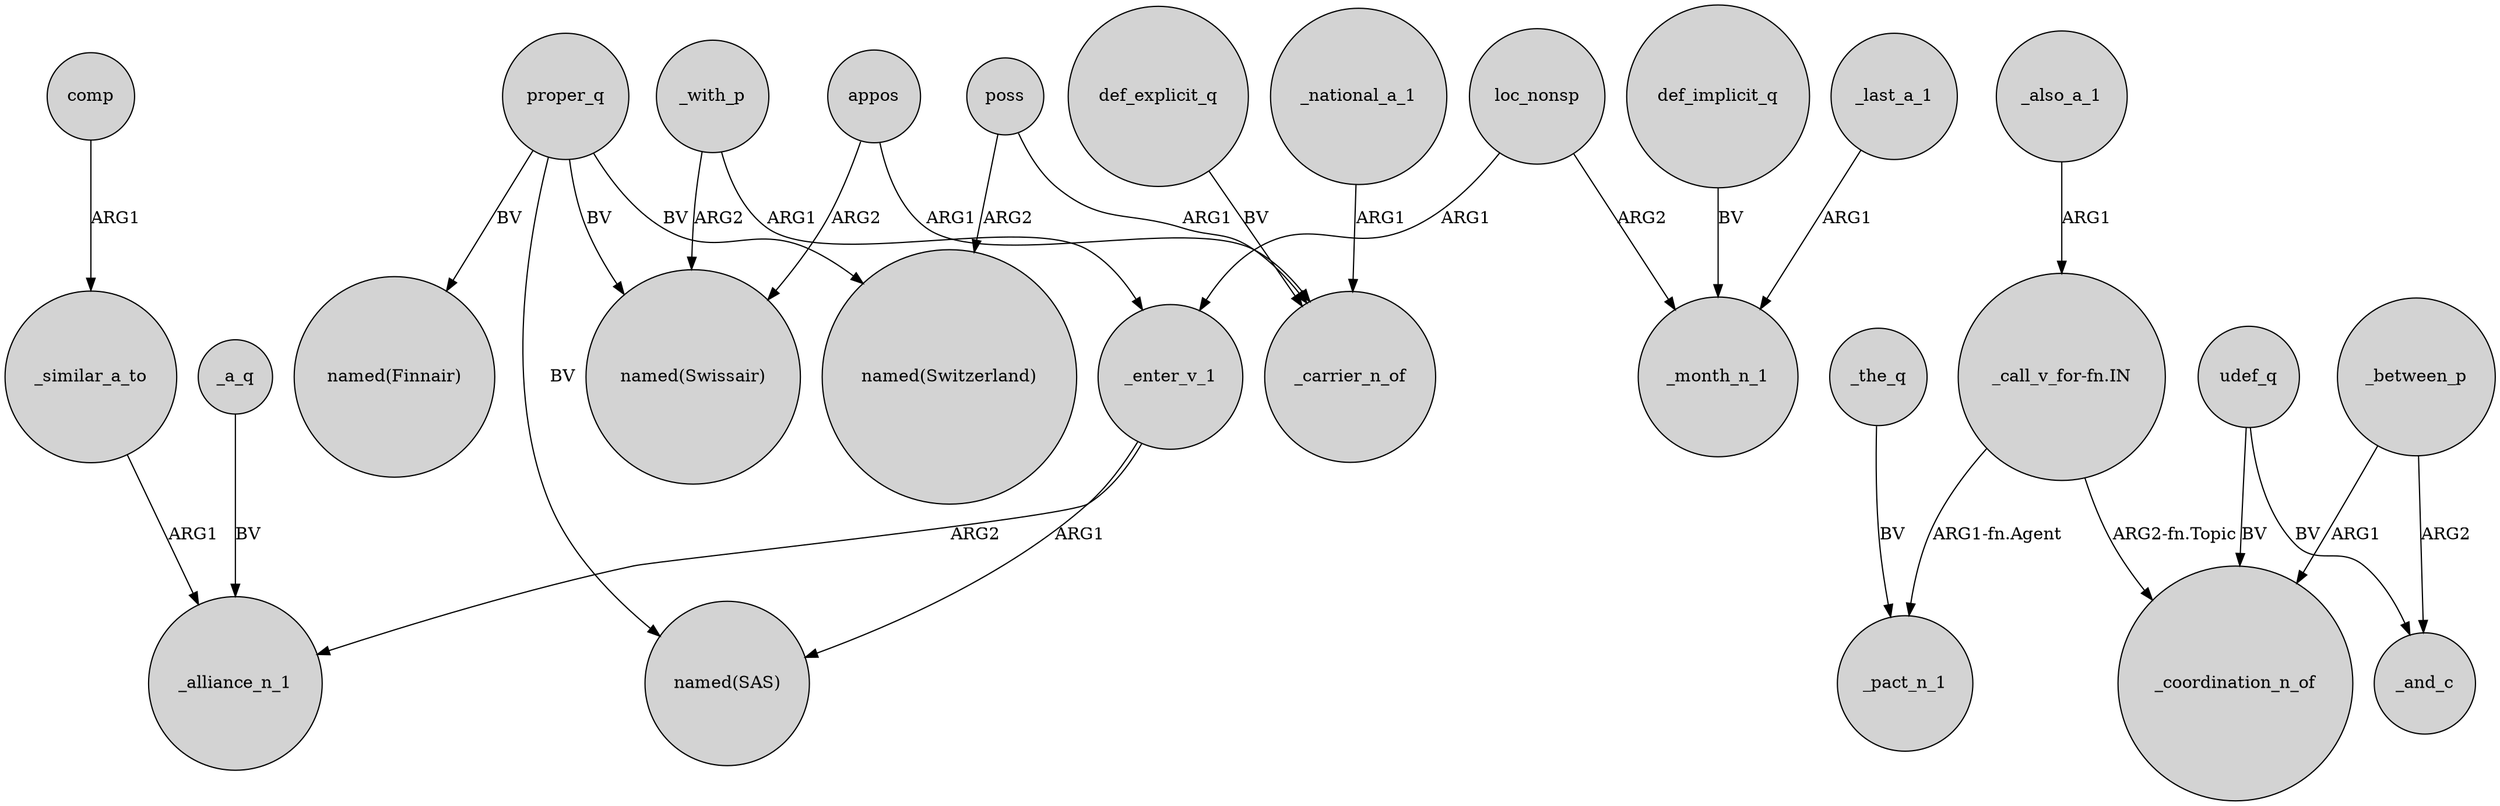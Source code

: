 digraph {
	node [shape=circle style=filled]
	comp -> _similar_a_to [label=ARG1]
	def_implicit_q -> _month_n_1 [label=BV]
	_a_q -> _alliance_n_1 [label=BV]
	_also_a_1 -> "_call_v_for-fn.IN" [label=ARG1]
	_the_q -> _pact_n_1 [label=BV]
	_with_p -> "named(Swissair)" [label=ARG2]
	poss -> _carrier_n_of [label=ARG1]
	proper_q -> "named(Finnair)" [label=BV]
	proper_q -> "named(Switzerland)" [label=BV]
	def_explicit_q -> _carrier_n_of [label=BV]
	udef_q -> _coordination_n_of [label=BV]
	appos -> _carrier_n_of [label=ARG1]
	_similar_a_to -> _alliance_n_1 [label=ARG1]
	appos -> "named(Swissair)" [label=ARG2]
	"_call_v_for-fn.IN" -> _pact_n_1 [label="ARG1-fn.Agent"]
	poss -> "named(Switzerland)" [label=ARG2]
	_enter_v_1 -> "named(SAS)" [label=ARG1]
	loc_nonsp -> _enter_v_1 [label=ARG1]
	proper_q -> "named(Swissair)" [label=BV]
	_between_p -> _and_c [label=ARG2]
	_between_p -> _coordination_n_of [label=ARG1]
	"_call_v_for-fn.IN" -> _coordination_n_of [label="ARG2-fn.Topic"]
	_enter_v_1 -> _alliance_n_1 [label=ARG2]
	_last_a_1 -> _month_n_1 [label=ARG1]
	_national_a_1 -> _carrier_n_of [label=ARG1]
	loc_nonsp -> _month_n_1 [label=ARG2]
	udef_q -> _and_c [label=BV]
	_with_p -> _enter_v_1 [label=ARG1]
	proper_q -> "named(SAS)" [label=BV]
}
